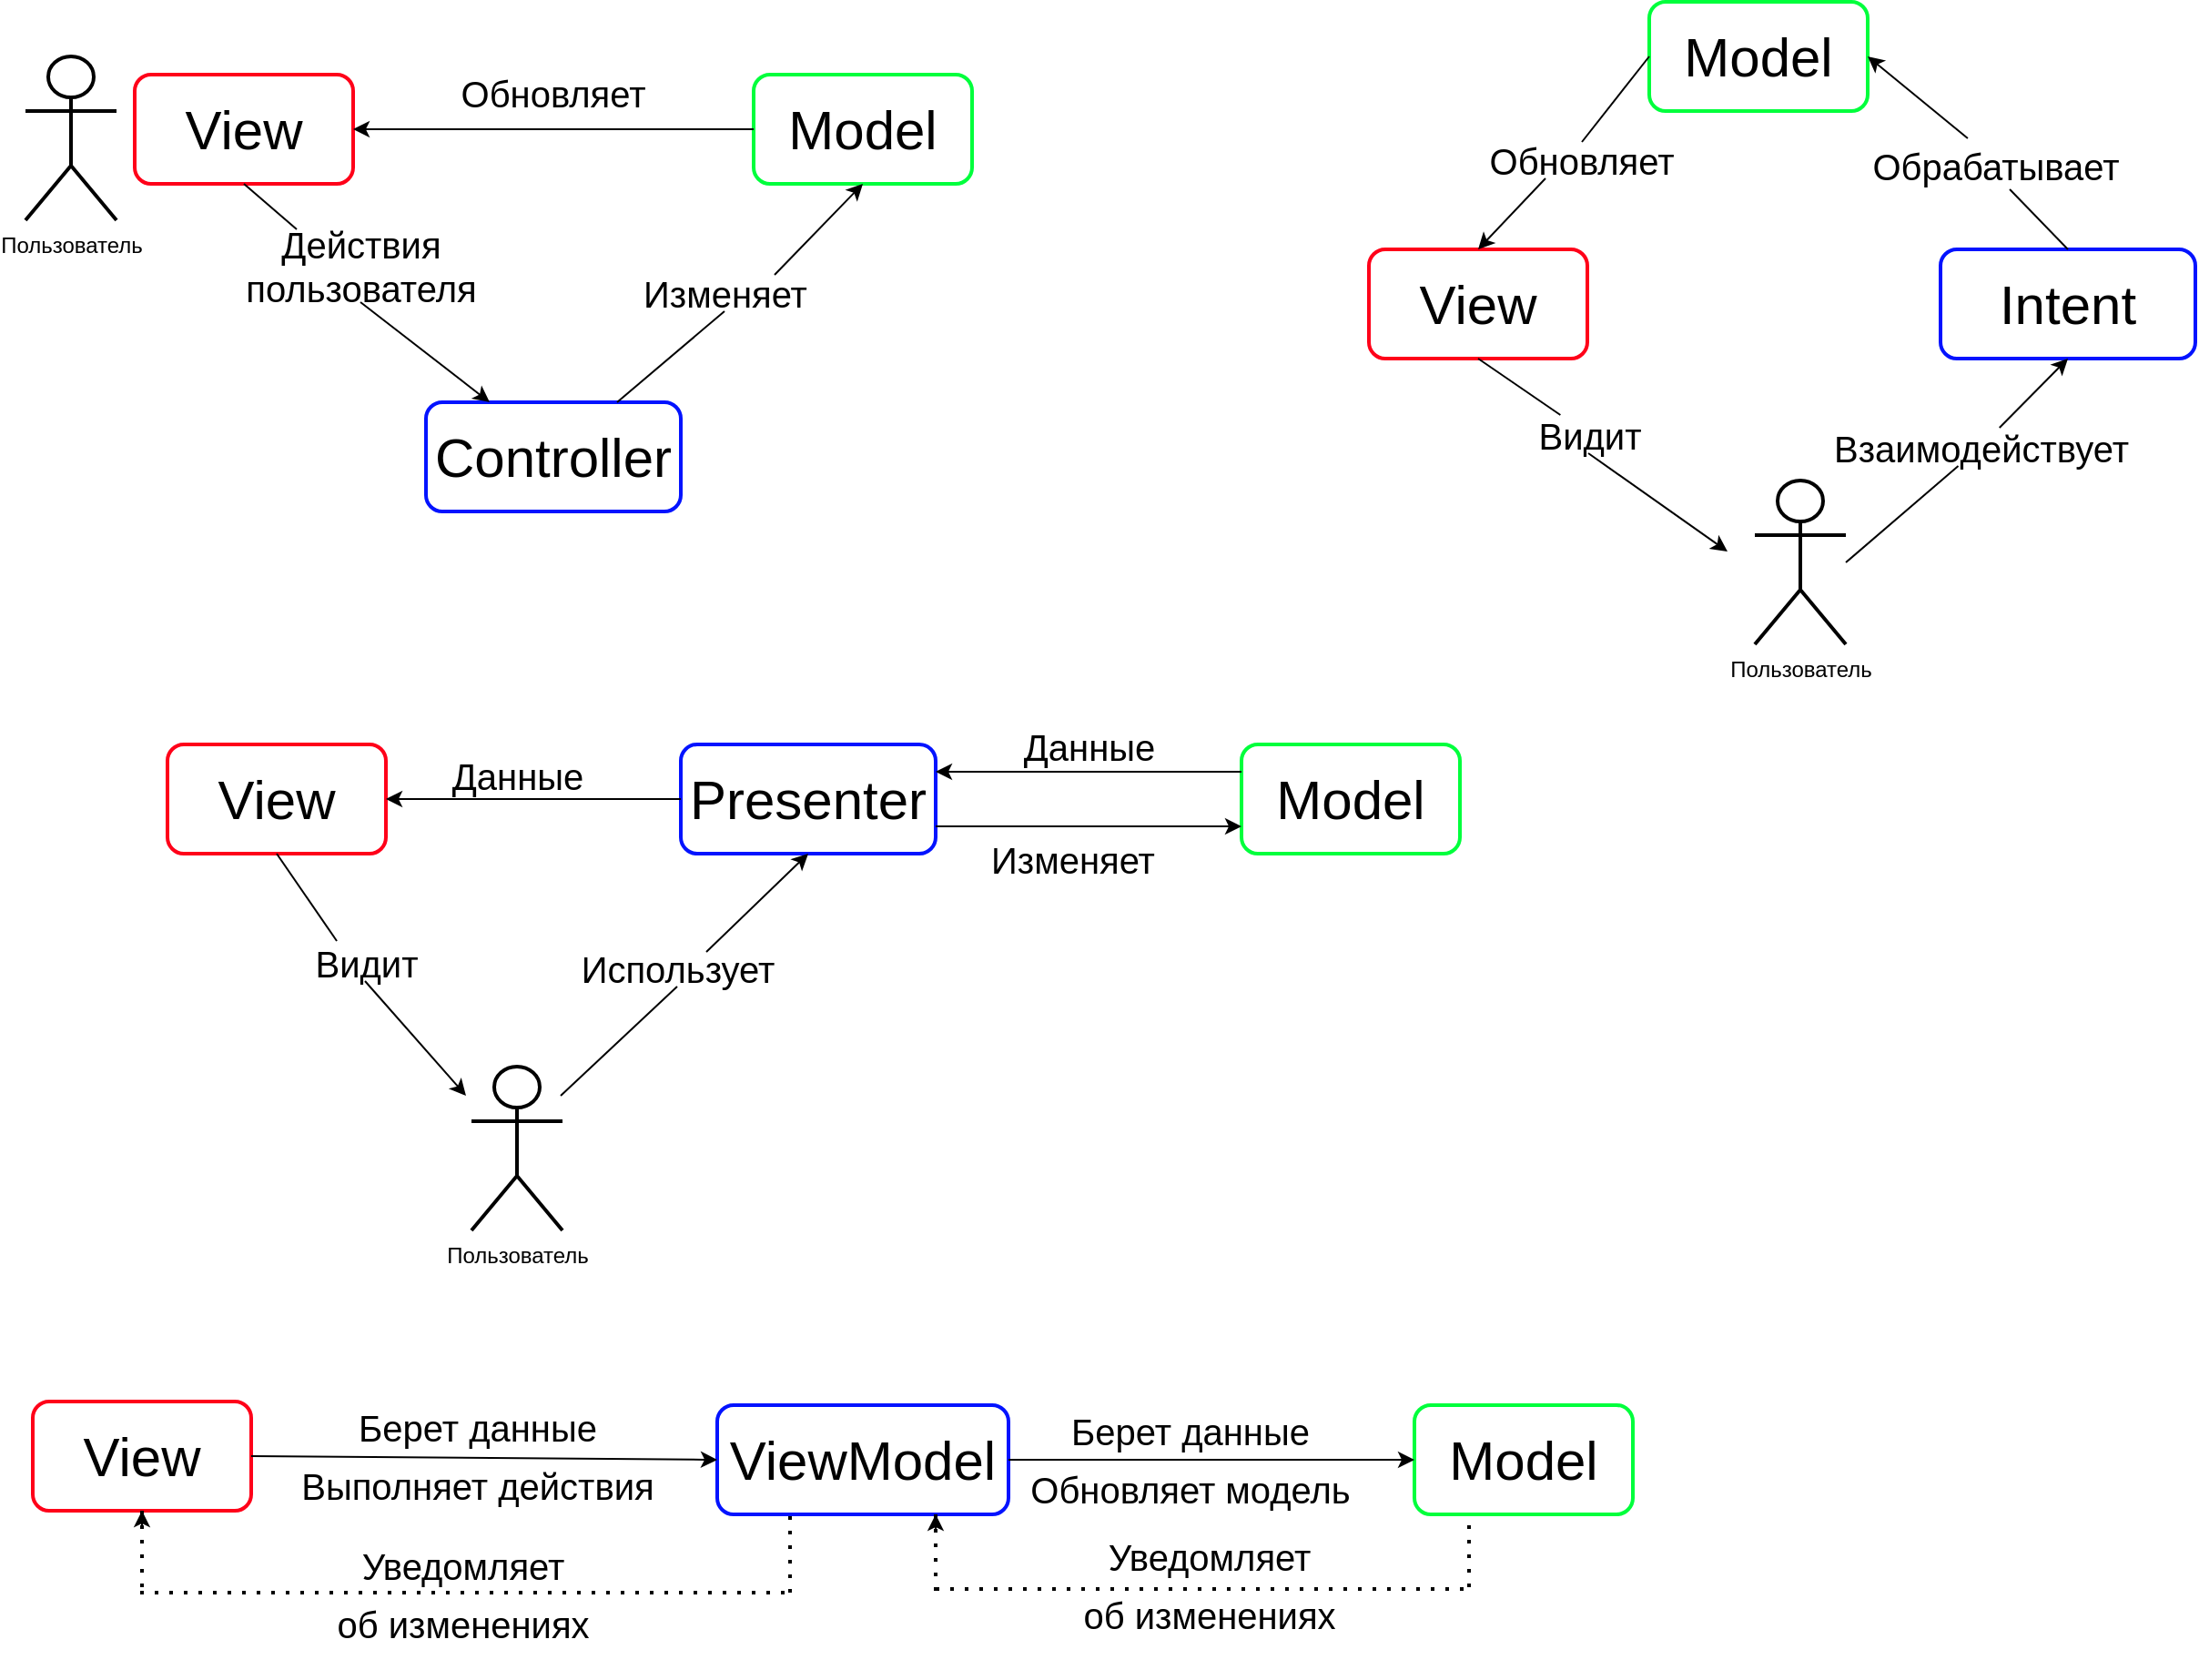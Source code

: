 <mxfile version="15.2.9" type="device"><diagram id="HLfWDke__6XQTFsrxQDU" name="Page-1"><mxGraphModel dx="524" dy="863" grid="0" gridSize="10" guides="1" tooltips="1" connect="1" arrows="1" fold="1" page="0" pageScale="1" pageWidth="827" pageHeight="1169" math="0" shadow="0"><root><mxCell id="0"/><mxCell id="1" parent="0"/><mxCell id="AcmBTj3KqLG5wwHp9jrb-1" value="&lt;div style=&quot;font-size: 30px&quot;&gt;&lt;font style=&quot;font-size: 30px&quot;&gt;View&lt;/font&gt;&lt;/div&gt;" style="rounded=1;whiteSpace=wrap;html=1;strokeWidth=2;strokeColor=#FF0019;" vertex="1" parent="1"><mxGeometry x="90" y="270" width="120" height="60" as="geometry"/></mxCell><mxCell id="AcmBTj3KqLG5wwHp9jrb-2" value="&lt;font style=&quot;font-size: 30px&quot;&gt;Model&lt;/font&gt;" style="rounded=1;whiteSpace=wrap;html=1;strokeWidth=2;strokeColor=#00FF3C;" vertex="1" parent="1"><mxGeometry x="430" y="270" width="120" height="60" as="geometry"/></mxCell><mxCell id="AcmBTj3KqLG5wwHp9jrb-3" value="&lt;font style=&quot;font-size: 30px&quot;&gt;Controller&lt;/font&gt;" style="rounded=1;whiteSpace=wrap;html=1;strokeWidth=2;strokeColor=#0313FF;" vertex="1" parent="1"><mxGeometry x="250" y="450" width="140" height="60" as="geometry"/></mxCell><mxCell id="AcmBTj3KqLG5wwHp9jrb-4" value="" style="endArrow=classic;html=1;exitX=0.5;exitY=1;exitDx=0;exitDy=0;entryX=0.25;entryY=0;entryDx=0;entryDy=0;startArrow=none;" edge="1" parent="1" source="AcmBTj3KqLG5wwHp9jrb-9" target="AcmBTj3KqLG5wwHp9jrb-3"><mxGeometry width="50" height="50" relative="1" as="geometry"><mxPoint x="310" y="440" as="sourcePoint"/><mxPoint x="360" y="390" as="targetPoint"/></mxGeometry></mxCell><mxCell id="AcmBTj3KqLG5wwHp9jrb-5" value="" style="endArrow=classic;html=1;exitX=0.75;exitY=0;exitDx=0;exitDy=0;entryX=0.5;entryY=1;entryDx=0;entryDy=0;startArrow=none;" edge="1" parent="1" source="AcmBTj3KqLG5wwHp9jrb-11" target="AcmBTj3KqLG5wwHp9jrb-2"><mxGeometry width="50" height="50" relative="1" as="geometry"><mxPoint x="360" y="430" as="sourcePoint"/><mxPoint x="410" y="380" as="targetPoint"/></mxGeometry></mxCell><mxCell id="AcmBTj3KqLG5wwHp9jrb-6" value="" style="endArrow=classic;html=1;entryX=1;entryY=0.5;entryDx=0;entryDy=0;exitX=0;exitY=0.5;exitDx=0;exitDy=0;" edge="1" parent="1" source="AcmBTj3KqLG5wwHp9jrb-2" target="AcmBTj3KqLG5wwHp9jrb-1"><mxGeometry width="50" height="50" relative="1" as="geometry"><mxPoint x="320" y="370" as="sourcePoint"/><mxPoint x="370" y="320" as="targetPoint"/></mxGeometry></mxCell><mxCell id="AcmBTj3KqLG5wwHp9jrb-7" value="&lt;div&gt;Пользователь&lt;/div&gt;&lt;div&gt;&lt;br&gt;&lt;/div&gt;" style="shape=umlActor;verticalLabelPosition=bottom;verticalAlign=top;html=1;outlineConnect=0;strokeColor=#000000;strokeWidth=2;fontColor=#000000;" vertex="1" parent="1"><mxGeometry x="30" y="260" width="50" height="90" as="geometry"/></mxCell><mxCell id="AcmBTj3KqLG5wwHp9jrb-8" value="&lt;font style=&quot;font-size: 20px&quot;&gt;Обновляет&lt;/font&gt;" style="text;html=1;strokeColor=none;fillColor=none;align=center;verticalAlign=middle;whiteSpace=wrap;rounded=0;fontColor=#000000;" vertex="1" parent="1"><mxGeometry x="300" y="270" width="40" height="20" as="geometry"/></mxCell><mxCell id="AcmBTj3KqLG5wwHp9jrb-9" value="&lt;font style=&quot;font-size: 20px&quot;&gt;Действия &lt;br&gt;пользователя&lt;/font&gt;" style="text;html=1;align=center;verticalAlign=middle;resizable=0;points=[];autosize=1;strokeColor=none;fillColor=none;fontColor=#000000;" vertex="1" parent="1"><mxGeometry x="144" y="355" width="140" height="40" as="geometry"/></mxCell><mxCell id="AcmBTj3KqLG5wwHp9jrb-10" value="" style="endArrow=none;html=1;exitX=0.5;exitY=1;exitDx=0;exitDy=0;entryX=0.25;entryY=0;entryDx=0;entryDy=0;" edge="1" parent="1" source="AcmBTj3KqLG5wwHp9jrb-1" target="AcmBTj3KqLG5wwHp9jrb-9"><mxGeometry width="50" height="50" relative="1" as="geometry"><mxPoint x="150" y="330" as="sourcePoint"/><mxPoint x="285" y="450" as="targetPoint"/></mxGeometry></mxCell><mxCell id="AcmBTj3KqLG5wwHp9jrb-11" value="&lt;font style=&quot;font-size: 20px&quot;&gt;Изменяет&lt;/font&gt;" style="text;html=1;align=center;verticalAlign=middle;resizable=0;points=[];autosize=1;strokeColor=none;fillColor=none;fontColor=#000000;" vertex="1" parent="1"><mxGeometry x="359" y="380" width="110" height="20" as="geometry"/></mxCell><mxCell id="AcmBTj3KqLG5wwHp9jrb-12" value="" style="endArrow=none;html=1;exitX=0.75;exitY=0;exitDx=0;exitDy=0;entryX=0.5;entryY=1;entryDx=0;entryDy=0;" edge="1" parent="1" source="AcmBTj3KqLG5wwHp9jrb-3" target="AcmBTj3KqLG5wwHp9jrb-11"><mxGeometry width="50" height="50" relative="1" as="geometry"><mxPoint x="355" y="450" as="sourcePoint"/><mxPoint x="490.0" y="330" as="targetPoint"/></mxGeometry></mxCell><mxCell id="AcmBTj3KqLG5wwHp9jrb-13" value="&lt;div style=&quot;font-size: 30px&quot;&gt;&lt;font style=&quot;font-size: 30px&quot;&gt;View&lt;/font&gt;&lt;/div&gt;" style="rounded=1;whiteSpace=wrap;html=1;strokeWidth=2;strokeColor=#FF0019;" vertex="1" parent="1"><mxGeometry x="108" y="638" width="120" height="60" as="geometry"/></mxCell><mxCell id="AcmBTj3KqLG5wwHp9jrb-14" value="&lt;font style=&quot;font-size: 30px&quot;&gt;Model&lt;/font&gt;" style="rounded=1;whiteSpace=wrap;html=1;strokeWidth=2;strokeColor=#00FF3C;" vertex="1" parent="1"><mxGeometry x="698" y="638" width="120" height="60" as="geometry"/></mxCell><mxCell id="AcmBTj3KqLG5wwHp9jrb-15" value="&lt;font style=&quot;font-size: 30px&quot;&gt;Presenter&lt;/font&gt;" style="rounded=1;whiteSpace=wrap;html=1;strokeWidth=2;strokeColor=#0313FF;" vertex="1" parent="1"><mxGeometry x="390" y="638" width="140" height="60" as="geometry"/></mxCell><mxCell id="AcmBTj3KqLG5wwHp9jrb-16" value="&lt;div&gt;Пользователь&lt;/div&gt;&lt;div&gt;&lt;br&gt;&lt;/div&gt;" style="shape=umlActor;verticalLabelPosition=bottom;verticalAlign=top;html=1;outlineConnect=0;strokeColor=#000000;strokeWidth=2;fontColor=#000000;" vertex="1" parent="1"><mxGeometry x="275" y="815" width="50" height="90" as="geometry"/></mxCell><mxCell id="AcmBTj3KqLG5wwHp9jrb-17" value="" style="endArrow=classic;html=1;fontColor=#000000;entryX=1;entryY=0.5;entryDx=0;entryDy=0;exitX=0;exitY=0.5;exitDx=0;exitDy=0;" edge="1" parent="1" source="AcmBTj3KqLG5wwHp9jrb-15" target="AcmBTj3KqLG5wwHp9jrb-13"><mxGeometry width="50" height="50" relative="1" as="geometry"><mxPoint x="306" y="753" as="sourcePoint"/><mxPoint x="356" y="703" as="targetPoint"/></mxGeometry></mxCell><mxCell id="AcmBTj3KqLG5wwHp9jrb-18" value="" style="endArrow=classic;html=1;fontColor=#000000;exitX=0.5;exitY=1;exitDx=0;exitDy=0;startArrow=none;" edge="1" parent="1" source="AcmBTj3KqLG5wwHp9jrb-25"><mxGeometry width="50" height="50" relative="1" as="geometry"><mxPoint x="106" y="762" as="sourcePoint"/><mxPoint x="272" y="831" as="targetPoint"/></mxGeometry></mxCell><mxCell id="AcmBTj3KqLG5wwHp9jrb-19" value="" style="endArrow=classic;html=1;fontColor=#000000;entryX=0.5;entryY=1;entryDx=0;entryDy=0;startArrow=none;exitX=0.638;exitY=0.095;exitDx=0;exitDy=0;exitPerimeter=0;" edge="1" parent="1" source="AcmBTj3KqLG5wwHp9jrb-27" target="AcmBTj3KqLG5wwHp9jrb-15"><mxGeometry width="50" height="50" relative="1" as="geometry"><mxPoint x="324" y="831" as="sourcePoint"/><mxPoint x="419" y="746" as="targetPoint"/></mxGeometry></mxCell><mxCell id="AcmBTj3KqLG5wwHp9jrb-20" value="" style="endArrow=classic;html=1;fontColor=#000000;exitX=0;exitY=0.25;exitDx=0;exitDy=0;entryX=1;entryY=0.25;entryDx=0;entryDy=0;" edge="1" parent="1" source="AcmBTj3KqLG5wwHp9jrb-14" target="AcmBTj3KqLG5wwHp9jrb-15"><mxGeometry width="50" height="50" relative="1" as="geometry"><mxPoint x="653" y="633" as="sourcePoint"/><mxPoint x="703" y="583" as="targetPoint"/></mxGeometry></mxCell><mxCell id="AcmBTj3KqLG5wwHp9jrb-21" value="" style="endArrow=classic;html=1;fontColor=#000000;exitX=1;exitY=0.75;exitDx=0;exitDy=0;entryX=0;entryY=0.75;entryDx=0;entryDy=0;" edge="1" parent="1" source="AcmBTj3KqLG5wwHp9jrb-15" target="AcmBTj3KqLG5wwHp9jrb-14"><mxGeometry width="50" height="50" relative="1" as="geometry"><mxPoint x="652" y="705" as="sourcePoint"/><mxPoint x="702" y="655" as="targetPoint"/></mxGeometry></mxCell><mxCell id="AcmBTj3KqLG5wwHp9jrb-22" value="&lt;font style=&quot;font-size: 20px&quot;&gt;Данные&lt;/font&gt;" style="text;html=1;align=center;verticalAlign=middle;resizable=0;points=[];autosize=1;strokeColor=none;fillColor=none;fontColor=#000000;" vertex="1" parent="1"><mxGeometry x="259" y="644" width="82" height="21" as="geometry"/></mxCell><mxCell id="AcmBTj3KqLG5wwHp9jrb-23" value="&lt;font style=&quot;font-size: 20px&quot;&gt;Данные&lt;/font&gt;" style="text;html=1;align=center;verticalAlign=middle;resizable=0;points=[];autosize=1;strokeColor=none;fillColor=none;fontColor=#000000;" vertex="1" parent="1"><mxGeometry x="573" y="628" width="82" height="21" as="geometry"/></mxCell><mxCell id="AcmBTj3KqLG5wwHp9jrb-24" value="&lt;font style=&quot;font-size: 20px&quot;&gt;Изменяет&lt;/font&gt;" style="text;html=1;align=center;verticalAlign=middle;resizable=0;points=[];autosize=1;strokeColor=none;fillColor=none;fontColor=#000000;" vertex="1" parent="1"><mxGeometry x="555" y="690" width="100" height="21" as="geometry"/></mxCell><mxCell id="AcmBTj3KqLG5wwHp9jrb-25" value="&lt;font style=&quot;font-size: 20px&quot;&gt;Видит&lt;/font&gt;" style="text;html=1;align=center;verticalAlign=middle;resizable=0;points=[];autosize=1;strokeColor=none;fillColor=none;fontColor=#000000;" vertex="1" parent="1"><mxGeometry x="183" y="747" width="67" height="21" as="geometry"/></mxCell><mxCell id="AcmBTj3KqLG5wwHp9jrb-26" value="" style="endArrow=none;html=1;fontColor=#000000;exitX=0.5;exitY=1;exitDx=0;exitDy=0;entryX=0.269;entryY=-0.048;entryDx=0;entryDy=0;entryPerimeter=0;" edge="1" parent="1" source="AcmBTj3KqLG5wwHp9jrb-13" target="AcmBTj3KqLG5wwHp9jrb-25"><mxGeometry width="50" height="50" relative="1" as="geometry"><mxPoint x="168" y="698.0" as="sourcePoint"/><mxPoint x="272" y="831" as="targetPoint"/></mxGeometry></mxCell><mxCell id="AcmBTj3KqLG5wwHp9jrb-27" value="&lt;font style=&quot;font-size: 20px&quot;&gt;Использует&lt;/font&gt;" style="text;html=1;align=center;verticalAlign=middle;resizable=0;points=[];autosize=1;strokeColor=none;fillColor=none;fontColor=#000000;" vertex="1" parent="1"><mxGeometry x="330" y="750" width="116" height="21" as="geometry"/></mxCell><mxCell id="AcmBTj3KqLG5wwHp9jrb-28" value="" style="endArrow=none;html=1;fontColor=#000000;entryX=0.5;entryY=1;entryDx=0;entryDy=0;" edge="1" parent="1" target="AcmBTj3KqLG5wwHp9jrb-27"><mxGeometry width="50" height="50" relative="1" as="geometry"><mxPoint x="324" y="831" as="sourcePoint"/><mxPoint x="460" y="698" as="targetPoint"/></mxGeometry></mxCell><mxCell id="AcmBTj3KqLG5wwHp9jrb-29" value="&lt;div style=&quot;font-size: 30px&quot;&gt;&lt;font style=&quot;font-size: 30px&quot;&gt;View&lt;/font&gt;&lt;/div&gt;" style="rounded=1;whiteSpace=wrap;html=1;strokeWidth=2;strokeColor=#FF0019;" vertex="1" parent="1"><mxGeometry x="34" y="999" width="120" height="60" as="geometry"/></mxCell><mxCell id="AcmBTj3KqLG5wwHp9jrb-30" value="&lt;font style=&quot;font-size: 30px&quot;&gt;ViewModel&lt;/font&gt;" style="rounded=1;whiteSpace=wrap;html=1;strokeWidth=2;strokeColor=#0313FF;" vertex="1" parent="1"><mxGeometry x="410" y="1001" width="160" height="60" as="geometry"/></mxCell><mxCell id="AcmBTj3KqLG5wwHp9jrb-31" value="&lt;font style=&quot;font-size: 30px&quot;&gt;Model&lt;/font&gt;" style="rounded=1;whiteSpace=wrap;html=1;strokeWidth=2;strokeColor=#00FF3C;" vertex="1" parent="1"><mxGeometry x="793" y="1001" width="120" height="60" as="geometry"/></mxCell><mxCell id="AcmBTj3KqLG5wwHp9jrb-32" value="" style="endArrow=classic;html=1;fontColor=#000000;exitX=1;exitY=0.5;exitDx=0;exitDy=0;entryX=0;entryY=0.5;entryDx=0;entryDy=0;" edge="1" parent="1" source="AcmBTj3KqLG5wwHp9jrb-29" target="AcmBTj3KqLG5wwHp9jrb-30"><mxGeometry width="50" height="50" relative="1" as="geometry"><mxPoint x="242" y="1059" as="sourcePoint"/><mxPoint x="292" y="1009" as="targetPoint"/></mxGeometry></mxCell><mxCell id="AcmBTj3KqLG5wwHp9jrb-33" value="" style="endArrow=classic;html=1;fontColor=#000000;exitX=1;exitY=0.5;exitDx=0;exitDy=0;entryX=0;entryY=0.5;entryDx=0;entryDy=0;" edge="1" parent="1" source="AcmBTj3KqLG5wwHp9jrb-30" target="AcmBTj3KqLG5wwHp9jrb-31"><mxGeometry width="50" height="50" relative="1" as="geometry"><mxPoint x="623" y="996" as="sourcePoint"/><mxPoint x="673" y="946" as="targetPoint"/></mxGeometry></mxCell><mxCell id="AcmBTj3KqLG5wwHp9jrb-34" value="" style="endArrow=none;dashed=1;html=1;dashPattern=1 3;strokeWidth=2;fontColor=#000000;exitX=0.5;exitY=1;exitDx=0;exitDy=0;" edge="1" parent="1" source="AcmBTj3KqLG5wwHp9jrb-29"><mxGeometry width="50" height="50" relative="1" as="geometry"><mxPoint x="123" y="988" as="sourcePoint"/><mxPoint x="94" y="1101" as="targetPoint"/></mxGeometry></mxCell><mxCell id="AcmBTj3KqLG5wwHp9jrb-35" value="" style="endArrow=none;dashed=1;html=1;dashPattern=1 3;strokeWidth=2;fontColor=#000000;" edge="1" parent="1"><mxGeometry width="50" height="50" relative="1" as="geometry"><mxPoint x="93" y="1104" as="sourcePoint"/><mxPoint x="447" y="1104" as="targetPoint"/></mxGeometry></mxCell><mxCell id="AcmBTj3KqLG5wwHp9jrb-36" value="" style="endArrow=none;dashed=1;html=1;dashPattern=1 3;strokeWidth=2;fontColor=#000000;entryX=0.25;entryY=1;entryDx=0;entryDy=0;" edge="1" parent="1" target="AcmBTj3KqLG5wwHp9jrb-30"><mxGeometry width="50" height="50" relative="1" as="geometry"><mxPoint x="450" y="1104" as="sourcePoint"/><mxPoint x="546" y="1086" as="targetPoint"/></mxGeometry></mxCell><mxCell id="AcmBTj3KqLG5wwHp9jrb-37" value="" style="endArrow=classic;html=1;fontColor=#000000;entryX=0.5;entryY=1;entryDx=0;entryDy=0;" edge="1" parent="1" target="AcmBTj3KqLG5wwHp9jrb-29"><mxGeometry width="50" height="50" relative="1" as="geometry"><mxPoint x="94" y="1069" as="sourcePoint"/><mxPoint x="272" y="968" as="targetPoint"/></mxGeometry></mxCell><mxCell id="AcmBTj3KqLG5wwHp9jrb-39" value="" style="endArrow=none;dashed=1;html=1;dashPattern=1 3;strokeWidth=2;fontColor=#000000;entryX=0.75;entryY=1;entryDx=0;entryDy=0;" edge="1" parent="1" target="AcmBTj3KqLG5wwHp9jrb-30"><mxGeometry width="50" height="50" relative="1" as="geometry"><mxPoint x="530" y="1103" as="sourcePoint"/><mxPoint x="582" y="1070" as="targetPoint"/></mxGeometry></mxCell><mxCell id="AcmBTj3KqLG5wwHp9jrb-40" value="" style="endArrow=none;dashed=1;html=1;dashPattern=1 3;strokeWidth=2;fontColor=#000000;" edge="1" parent="1"><mxGeometry width="50" height="50" relative="1" as="geometry"><mxPoint x="530" y="1102" as="sourcePoint"/><mxPoint x="823" y="1102" as="targetPoint"/></mxGeometry></mxCell><mxCell id="AcmBTj3KqLG5wwHp9jrb-41" value="" style="endArrow=none;dashed=1;html=1;dashPattern=1 3;strokeWidth=2;fontColor=#000000;entryX=0.25;entryY=1;entryDx=0;entryDy=0;" edge="1" parent="1" target="AcmBTj3KqLG5wwHp9jrb-31"><mxGeometry width="50" height="50" relative="1" as="geometry"><mxPoint x="823" y="1101" as="sourcePoint"/><mxPoint x="763" y="1062" as="targetPoint"/><Array as="points"><mxPoint x="823" y="1101"/></Array></mxGeometry></mxCell><mxCell id="AcmBTj3KqLG5wwHp9jrb-42" value="" style="endArrow=classic;html=1;fontColor=#000000;entryX=0.75;entryY=1;entryDx=0;entryDy=0;" edge="1" parent="1" target="AcmBTj3KqLG5wwHp9jrb-30"><mxGeometry width="50" height="50" relative="1" as="geometry"><mxPoint x="530" y="1071" as="sourcePoint"/><mxPoint x="562" y="1078" as="targetPoint"/></mxGeometry></mxCell><mxCell id="AcmBTj3KqLG5wwHp9jrb-43" value="&lt;p style=&quot;line-height: 80% ; font-size: 20px&quot;&gt;&lt;font style=&quot;font-size: 20px&quot;&gt;Берет данные&lt;br&gt;&lt;br&gt;Выполняет действия&lt;/font&gt;&lt;/p&gt;" style="text;html=1;strokeColor=none;fillColor=none;align=center;verticalAlign=middle;whiteSpace=wrap;rounded=0;fontColor=#000000;" vertex="1" parent="1"><mxGeometry x="173" y="1019" width="211" height="20" as="geometry"/></mxCell><mxCell id="AcmBTj3KqLG5wwHp9jrb-46" value="&lt;p style=&quot;line-height: 80% ; font-size: 20px&quot;&gt;&lt;font style=&quot;font-size: 20px&quot;&gt;Берет данные&lt;br&gt;&lt;br&gt;Обновляет модель&lt;br&gt;&lt;/font&gt;&lt;/p&gt;" style="text;html=1;strokeColor=none;fillColor=none;align=center;verticalAlign=middle;whiteSpace=wrap;rounded=0;fontColor=#000000;" vertex="1" parent="1"><mxGeometry x="565" y="1021" width="210" height="20" as="geometry"/></mxCell><mxCell id="AcmBTj3KqLG5wwHp9jrb-48" value="&lt;p style=&quot;line-height: 80% ; font-size: 20px&quot;&gt;&lt;font style=&quot;font-size: 20px&quot;&gt;Уведомляет&lt;br&gt;&lt;/font&gt; &lt;font style=&quot;font-size: 20px&quot;&gt;&lt;br&gt;об изменениях&lt;/font&gt;&lt;/p&gt;" style="text;html=1;align=center;verticalAlign=middle;resizable=0;points=[];autosize=1;strokeColor=none;fillColor=none;fontColor=#000000;" vertex="1" parent="1"><mxGeometry x="605" y="1054" width="149" height="92" as="geometry"/></mxCell><mxCell id="AcmBTj3KqLG5wwHp9jrb-49" value="&lt;p style=&quot;line-height: 80% ; font-size: 20px&quot;&gt;&lt;font style=&quot;font-size: 20px&quot;&gt;Уведомляет&lt;br&gt;&lt;/font&gt; &lt;font style=&quot;font-size: 20px&quot;&gt;&lt;br&gt;об изменениях&lt;/font&gt;&lt;/p&gt;" style="text;html=1;align=center;verticalAlign=middle;resizable=0;points=[];autosize=1;strokeColor=none;fillColor=none;fontColor=#000000;" vertex="1" parent="1"><mxGeometry x="195" y="1059" width="149" height="92" as="geometry"/></mxCell><mxCell id="AcmBTj3KqLG5wwHp9jrb-50" value="&lt;font style=&quot;font-size: 30px&quot;&gt;Model&lt;/font&gt;" style="rounded=1;whiteSpace=wrap;html=1;strokeWidth=2;strokeColor=#00FF3C;" vertex="1" parent="1"><mxGeometry x="922" y="230" width="120" height="60" as="geometry"/></mxCell><mxCell id="AcmBTj3KqLG5wwHp9jrb-51" value="&lt;div style=&quot;font-size: 30px&quot;&gt;&lt;font style=&quot;font-size: 30px&quot;&gt;View&lt;/font&gt;&lt;/div&gt;" style="rounded=1;whiteSpace=wrap;html=1;strokeWidth=2;strokeColor=#FF0019;" vertex="1" parent="1"><mxGeometry x="768" y="366" width="120" height="60" as="geometry"/></mxCell><mxCell id="AcmBTj3KqLG5wwHp9jrb-52" value="&lt;div&gt;Пользователь&lt;/div&gt;&lt;div&gt;&lt;br&gt;&lt;/div&gt;" style="shape=umlActor;verticalLabelPosition=bottom;verticalAlign=top;html=1;outlineConnect=0;strokeColor=#000000;strokeWidth=2;fontColor=#000000;" vertex="1" parent="1"><mxGeometry x="980" y="493" width="50" height="90" as="geometry"/></mxCell><mxCell id="AcmBTj3KqLG5wwHp9jrb-53" value="&lt;font style=&quot;font-size: 30px&quot;&gt;Intent&lt;/font&gt;" style="rounded=1;whiteSpace=wrap;html=1;strokeWidth=2;strokeColor=#0313FF;" vertex="1" parent="1"><mxGeometry x="1082" y="366" width="140" height="60" as="geometry"/></mxCell><mxCell id="AcmBTj3KqLG5wwHp9jrb-54" value="" style="endArrow=classic;html=1;fontColor=#000000;exitX=0;exitY=1;exitDx=0;exitDy=0;entryX=0.5;entryY=0;entryDx=0;entryDy=0;startArrow=none;" edge="1" parent="1" source="AcmBTj3KqLG5wwHp9jrb-60" target="AcmBTj3KqLG5wwHp9jrb-51"><mxGeometry width="50" height="50" relative="1" as="geometry"><mxPoint x="810" y="307" as="sourcePoint"/><mxPoint x="860" y="257" as="targetPoint"/></mxGeometry></mxCell><mxCell id="AcmBTj3KqLG5wwHp9jrb-55" value="" style="endArrow=classic;html=1;fontColor=#000000;exitX=0.5;exitY=1;exitDx=0;exitDy=0;startArrow=none;" edge="1" parent="1" source="AcmBTj3KqLG5wwHp9jrb-58"><mxGeometry width="50" height="50" relative="1" as="geometry"><mxPoint x="832" y="567" as="sourcePoint"/><mxPoint x="965" y="532" as="targetPoint"/></mxGeometry></mxCell><mxCell id="AcmBTj3KqLG5wwHp9jrb-56" value="" style="endArrow=classic;html=1;fontColor=#000000;entryX=0.5;entryY=1;entryDx=0;entryDy=0;startArrow=none;" edge="1" parent="1" source="AcmBTj3KqLG5wwHp9jrb-63" target="AcmBTj3KqLG5wwHp9jrb-53"><mxGeometry width="50" height="50" relative="1" as="geometry"><mxPoint x="1030" y="538" as="sourcePoint"/><mxPoint x="1130" y="509" as="targetPoint"/></mxGeometry></mxCell><mxCell id="AcmBTj3KqLG5wwHp9jrb-57" value="" style="endArrow=classic;html=1;fontColor=#000000;exitX=0.397;exitY=-0.19;exitDx=0;exitDy=0;entryX=1;entryY=0.5;entryDx=0;entryDy=0;startArrow=none;exitPerimeter=0;" edge="1" parent="1" source="AcmBTj3KqLG5wwHp9jrb-65" target="AcmBTj3KqLG5wwHp9jrb-50"><mxGeometry width="50" height="50" relative="1" as="geometry"><mxPoint x="1000" y="417" as="sourcePoint"/><mxPoint x="1062" y="220" as="targetPoint"/></mxGeometry></mxCell><mxCell id="AcmBTj3KqLG5wwHp9jrb-58" value="&lt;font style=&quot;font-size: 20px&quot;&gt;Видит&lt;/font&gt;" style="text;html=1;align=center;verticalAlign=middle;resizable=0;points=[];autosize=1;strokeColor=none;fillColor=none;fontColor=#000000;" vertex="1" parent="1"><mxGeometry x="855" y="457" width="67" height="21" as="geometry"/></mxCell><mxCell id="AcmBTj3KqLG5wwHp9jrb-59" value="" style="endArrow=none;html=1;fontColor=#000000;exitX=0.5;exitY=1;exitDx=0;exitDy=0;" edge="1" parent="1" source="AcmBTj3KqLG5wwHp9jrb-51" target="AcmBTj3KqLG5wwHp9jrb-58"><mxGeometry width="50" height="50" relative="1" as="geometry"><mxPoint x="828" y="426.0" as="sourcePoint"/><mxPoint x="965" y="532" as="targetPoint"/></mxGeometry></mxCell><mxCell id="AcmBTj3KqLG5wwHp9jrb-60" value="&lt;font style=&quot;font-size: 20px&quot;&gt;Обновляет&lt;/font&gt;" style="text;html=1;strokeColor=none;fillColor=none;align=center;verticalAlign=middle;whiteSpace=wrap;rounded=0;fontColor=#000000;" vertex="1" parent="1"><mxGeometry x="865" y="307" width="40" height="20" as="geometry"/></mxCell><mxCell id="AcmBTj3KqLG5wwHp9jrb-62" value="" style="endArrow=none;html=1;fontColor=#000000;exitX=0;exitY=0.5;exitDx=0;exitDy=0;entryX=0.5;entryY=0;entryDx=0;entryDy=0;" edge="1" parent="1" source="AcmBTj3KqLG5wwHp9jrb-50" target="AcmBTj3KqLG5wwHp9jrb-60"><mxGeometry width="50" height="50" relative="1" as="geometry"><mxPoint x="922" y="260" as="sourcePoint"/><mxPoint x="828" y="366.0" as="targetPoint"/></mxGeometry></mxCell><mxCell id="AcmBTj3KqLG5wwHp9jrb-63" value="&lt;font style=&quot;font-size: 20px&quot;&gt;Взаимодействует&lt;/font&gt;" style="text;html=1;align=center;verticalAlign=middle;resizable=0;points=[];autosize=1;strokeColor=none;fillColor=none;fontColor=#000000;" vertex="1" parent="1"><mxGeometry x="1018" y="464" width="172" height="21" as="geometry"/></mxCell><mxCell id="AcmBTj3KqLG5wwHp9jrb-64" value="" style="endArrow=none;html=1;fontColor=#000000;" edge="1" parent="1" target="AcmBTj3KqLG5wwHp9jrb-63"><mxGeometry width="50" height="50" relative="1" as="geometry"><mxPoint x="1030" y="538" as="sourcePoint"/><mxPoint x="1152" y="426" as="targetPoint"/></mxGeometry></mxCell><mxCell id="AcmBTj3KqLG5wwHp9jrb-65" value="&lt;font style=&quot;font-size: 20px&quot;&gt;Обрабатывает&lt;/font&gt;" style="text;html=1;align=center;verticalAlign=middle;resizable=0;points=[];autosize=1;strokeColor=none;fillColor=none;fontColor=#000000;" vertex="1" parent="1"><mxGeometry x="1039" y="309" width="146" height="21" as="geometry"/></mxCell><mxCell id="AcmBTj3KqLG5wwHp9jrb-66" value="" style="endArrow=none;html=1;fontColor=#000000;exitX=0.5;exitY=0;exitDx=0;exitDy=0;entryX=0.555;entryY=1.143;entryDx=0;entryDy=0;entryPerimeter=0;" edge="1" parent="1" source="AcmBTj3KqLG5wwHp9jrb-53" target="AcmBTj3KqLG5wwHp9jrb-65"><mxGeometry width="50" height="50" relative="1" as="geometry"><mxPoint x="1152" y="366" as="sourcePoint"/><mxPoint x="1042" y="260" as="targetPoint"/></mxGeometry></mxCell></root></mxGraphModel></diagram></mxfile>
